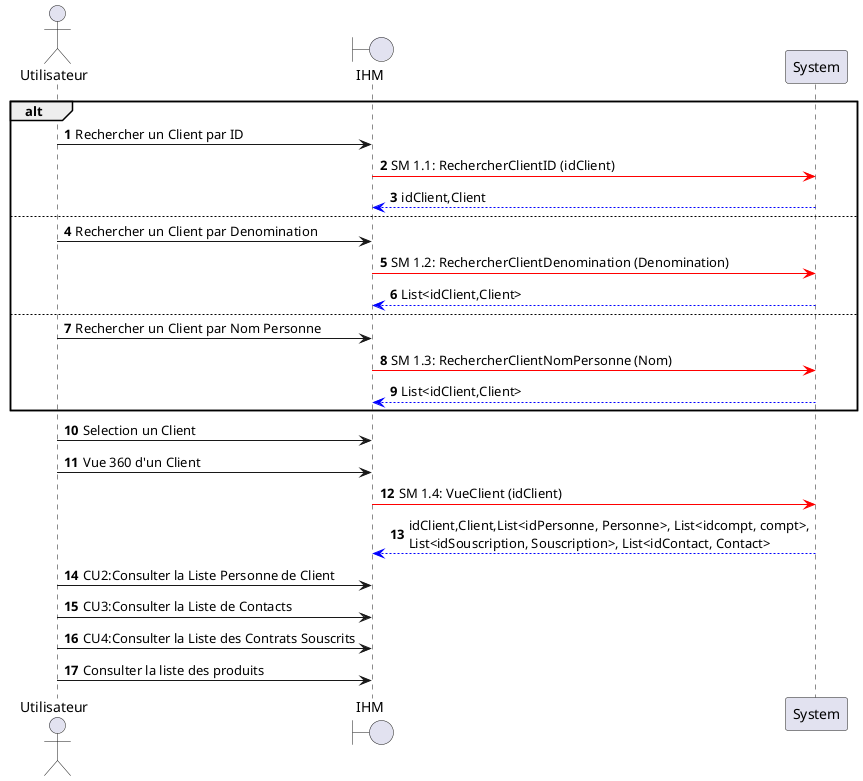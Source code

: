 @startuml
actor Utilisateur as U
boundary IHM as I
participant System as S

autonumber

alt
    U->I: Rechercher un Client par ID
    I-[#red]>S: SM 1.1: RechercherClientID (idClient)
    S-[#0000FF]->I: idClient,Client
    else
    U->I: Rechercher un Client par Denomination
    I-[#red]>S: SM 1.2: RechercherClientDenomination (Denomination)
    S-[#0000FF]->I: List<idClient,Client>
    else
    U->I: Rechercher un Client par Nom Personne
    I-[#red]>S: SM 1.3: RechercherClientNomPersonne (Nom)
    S-[#0000FF]->I: List<idClient,Client>
end

U->I: Selection un Client
U->I: Vue 360 d'un Client
I-[#red]>S: SM 1.4: VueClient (idClient)
S-[#0000FF]->I: idClient,Client,List<idPersonne, Personne>, List<idcompt, compt>,\nList<idSouscription, Souscription>, List<idContact, Contact>
U->I: CU2:Consulter la Liste Personne de Client
U->I: CU3:Consulter la Liste de Contacts
U->I: CU4:Consulter la Liste des Contrats Souscrits
U->I: Consulter la liste des produits

@enduml